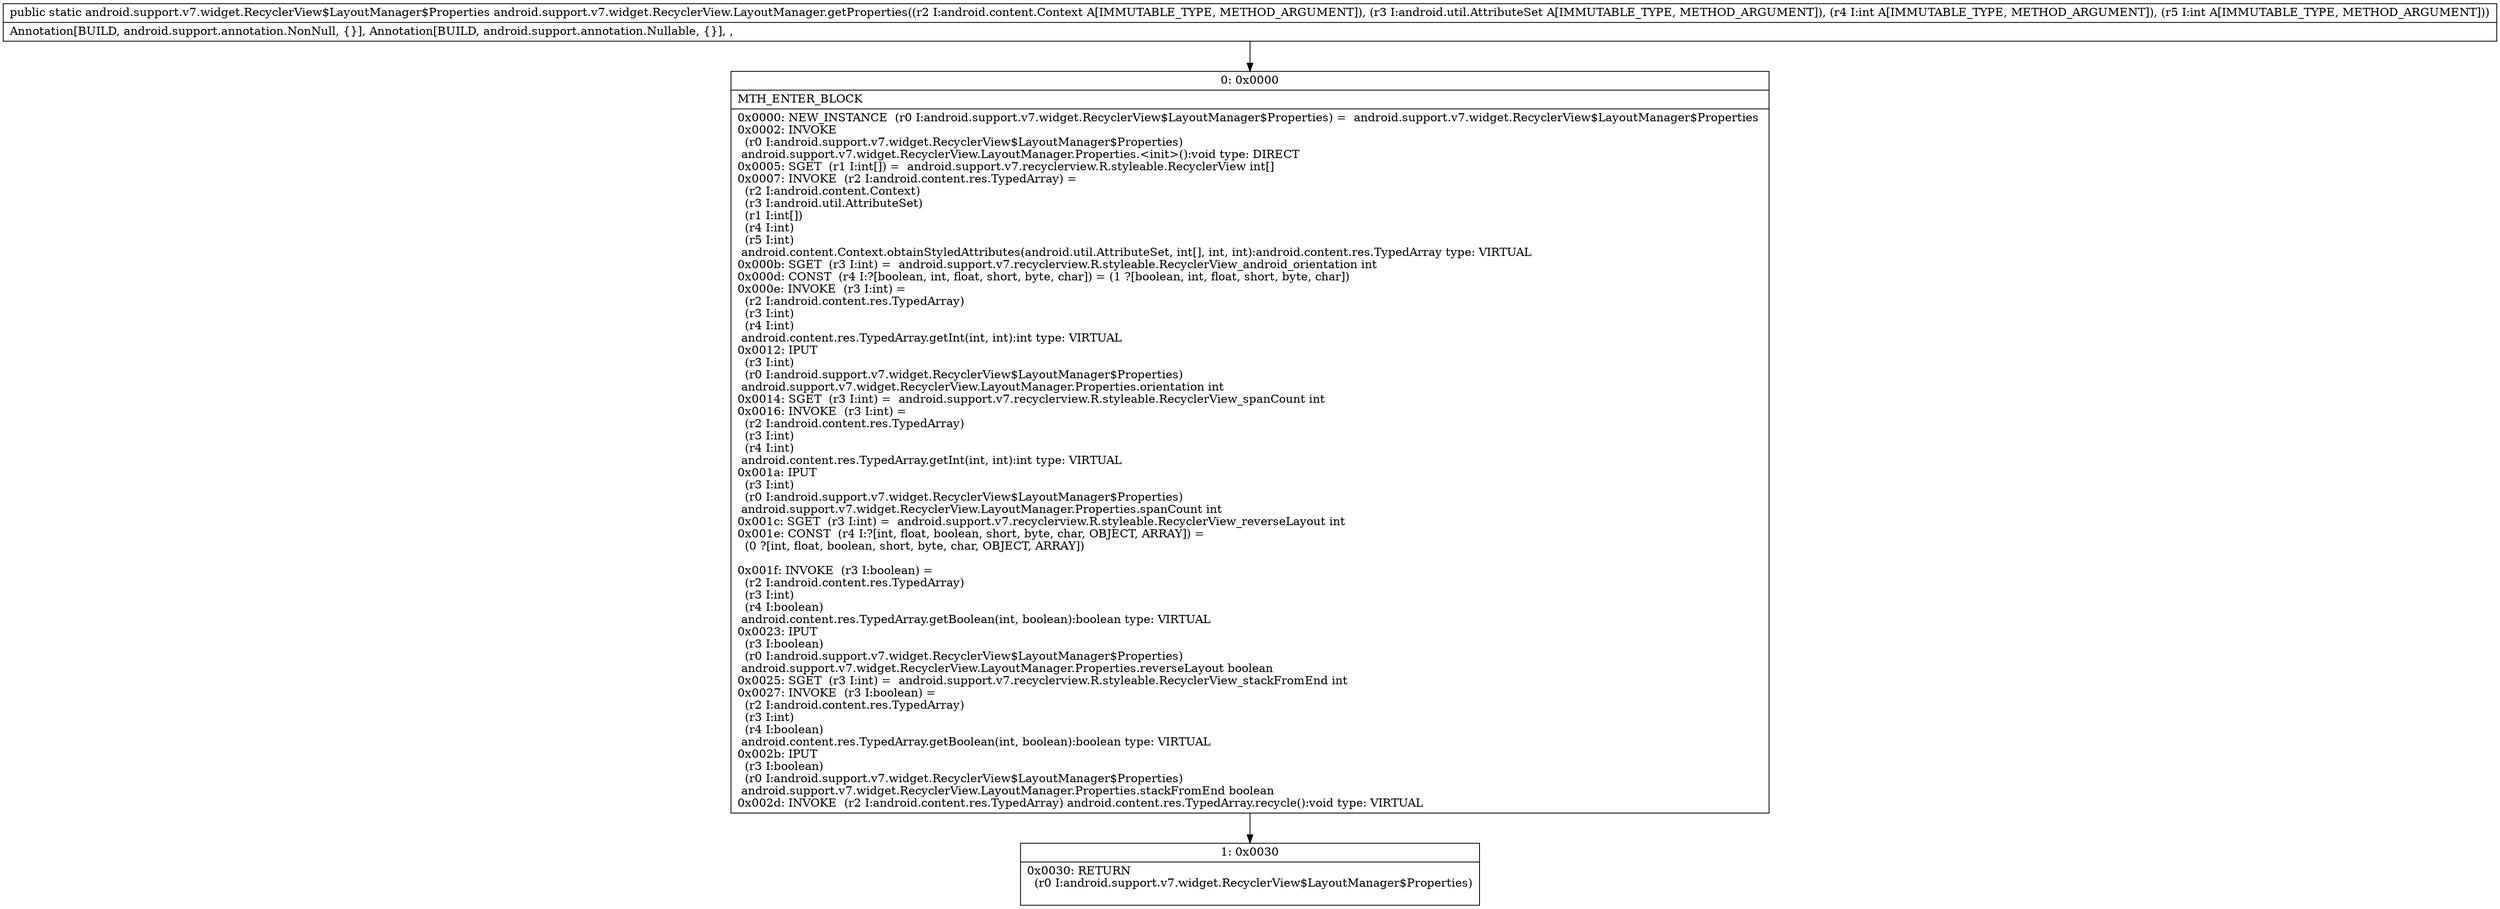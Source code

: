 digraph "CFG forandroid.support.v7.widget.RecyclerView.LayoutManager.getProperties(Landroid\/content\/Context;Landroid\/util\/AttributeSet;II)Landroid\/support\/v7\/widget\/RecyclerView$LayoutManager$Properties;" {
Node_0 [shape=record,label="{0\:\ 0x0000|MTH_ENTER_BLOCK\l|0x0000: NEW_INSTANCE  (r0 I:android.support.v7.widget.RecyclerView$LayoutManager$Properties) =  android.support.v7.widget.RecyclerView$LayoutManager$Properties \l0x0002: INVOKE  \l  (r0 I:android.support.v7.widget.RecyclerView$LayoutManager$Properties)\l android.support.v7.widget.RecyclerView.LayoutManager.Properties.\<init\>():void type: DIRECT \l0x0005: SGET  (r1 I:int[]) =  android.support.v7.recyclerview.R.styleable.RecyclerView int[] \l0x0007: INVOKE  (r2 I:android.content.res.TypedArray) = \l  (r2 I:android.content.Context)\l  (r3 I:android.util.AttributeSet)\l  (r1 I:int[])\l  (r4 I:int)\l  (r5 I:int)\l android.content.Context.obtainStyledAttributes(android.util.AttributeSet, int[], int, int):android.content.res.TypedArray type: VIRTUAL \l0x000b: SGET  (r3 I:int) =  android.support.v7.recyclerview.R.styleable.RecyclerView_android_orientation int \l0x000d: CONST  (r4 I:?[boolean, int, float, short, byte, char]) = (1 ?[boolean, int, float, short, byte, char]) \l0x000e: INVOKE  (r3 I:int) = \l  (r2 I:android.content.res.TypedArray)\l  (r3 I:int)\l  (r4 I:int)\l android.content.res.TypedArray.getInt(int, int):int type: VIRTUAL \l0x0012: IPUT  \l  (r3 I:int)\l  (r0 I:android.support.v7.widget.RecyclerView$LayoutManager$Properties)\l android.support.v7.widget.RecyclerView.LayoutManager.Properties.orientation int \l0x0014: SGET  (r3 I:int) =  android.support.v7.recyclerview.R.styleable.RecyclerView_spanCount int \l0x0016: INVOKE  (r3 I:int) = \l  (r2 I:android.content.res.TypedArray)\l  (r3 I:int)\l  (r4 I:int)\l android.content.res.TypedArray.getInt(int, int):int type: VIRTUAL \l0x001a: IPUT  \l  (r3 I:int)\l  (r0 I:android.support.v7.widget.RecyclerView$LayoutManager$Properties)\l android.support.v7.widget.RecyclerView.LayoutManager.Properties.spanCount int \l0x001c: SGET  (r3 I:int) =  android.support.v7.recyclerview.R.styleable.RecyclerView_reverseLayout int \l0x001e: CONST  (r4 I:?[int, float, boolean, short, byte, char, OBJECT, ARRAY]) = \l  (0 ?[int, float, boolean, short, byte, char, OBJECT, ARRAY])\l \l0x001f: INVOKE  (r3 I:boolean) = \l  (r2 I:android.content.res.TypedArray)\l  (r3 I:int)\l  (r4 I:boolean)\l android.content.res.TypedArray.getBoolean(int, boolean):boolean type: VIRTUAL \l0x0023: IPUT  \l  (r3 I:boolean)\l  (r0 I:android.support.v7.widget.RecyclerView$LayoutManager$Properties)\l android.support.v7.widget.RecyclerView.LayoutManager.Properties.reverseLayout boolean \l0x0025: SGET  (r3 I:int) =  android.support.v7.recyclerview.R.styleable.RecyclerView_stackFromEnd int \l0x0027: INVOKE  (r3 I:boolean) = \l  (r2 I:android.content.res.TypedArray)\l  (r3 I:int)\l  (r4 I:boolean)\l android.content.res.TypedArray.getBoolean(int, boolean):boolean type: VIRTUAL \l0x002b: IPUT  \l  (r3 I:boolean)\l  (r0 I:android.support.v7.widget.RecyclerView$LayoutManager$Properties)\l android.support.v7.widget.RecyclerView.LayoutManager.Properties.stackFromEnd boolean \l0x002d: INVOKE  (r2 I:android.content.res.TypedArray) android.content.res.TypedArray.recycle():void type: VIRTUAL \l}"];
Node_1 [shape=record,label="{1\:\ 0x0030|0x0030: RETURN  \l  (r0 I:android.support.v7.widget.RecyclerView$LayoutManager$Properties)\l \l}"];
MethodNode[shape=record,label="{public static android.support.v7.widget.RecyclerView$LayoutManager$Properties android.support.v7.widget.RecyclerView.LayoutManager.getProperties((r2 I:android.content.Context A[IMMUTABLE_TYPE, METHOD_ARGUMENT]), (r3 I:android.util.AttributeSet A[IMMUTABLE_TYPE, METHOD_ARGUMENT]), (r4 I:int A[IMMUTABLE_TYPE, METHOD_ARGUMENT]), (r5 I:int A[IMMUTABLE_TYPE, METHOD_ARGUMENT]))  | Annotation[BUILD, android.support.annotation.NonNull, \{\}], Annotation[BUILD, android.support.annotation.Nullable, \{\}], , \l}"];
MethodNode -> Node_0;
Node_0 -> Node_1;
}

